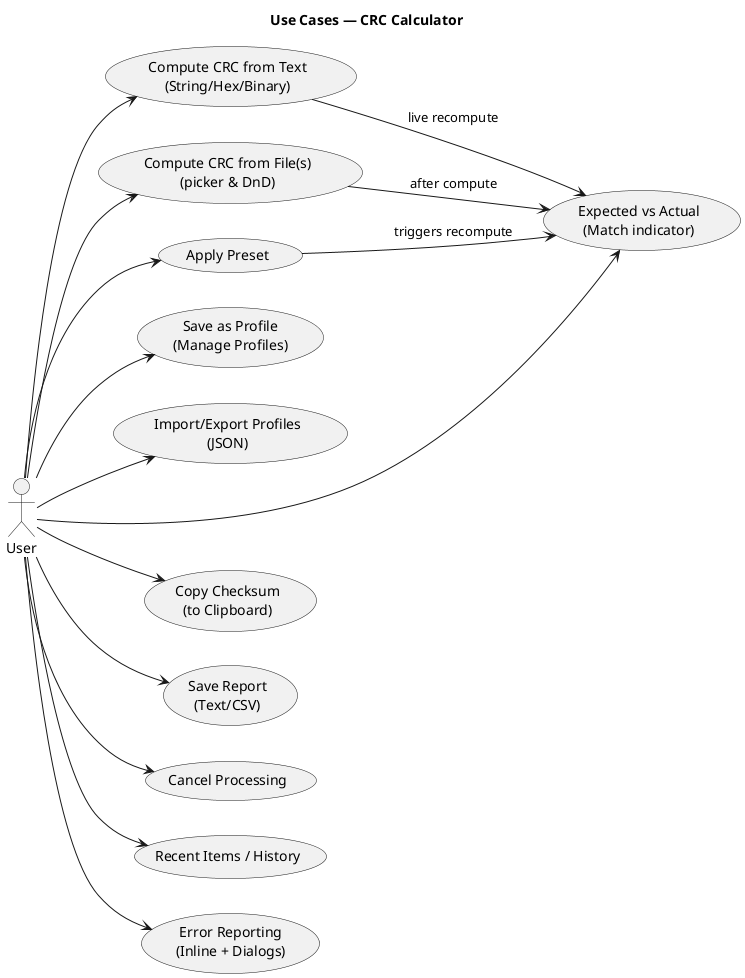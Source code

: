 @startuml UseCases
title Use Cases — CRC Calculator

left to right direction
skinparam shadowing false

actor User

usecase "Compute CRC from Text\n(String/Hex/Binary)" as UC_Text
usecase "Compute CRC from File(s)\n(picker & DnD)" as UC_File
usecase "Apply Preset" as UC_Preset
usecase "Save as Profile\n(Manage Profiles)" as UC_Profile
usecase "Import/Export Profiles\n(JSON)" as UC_ProfileIO
usecase "Expected vs Actual\n(Match indicator)" as UC_Compare
usecase "Copy Checksum\n(to Clipboard)" as UC_Copy
usecase "Save Report\n(Text/CSV)" as UC_Report
usecase "Cancel Processing" as UC_Cancel
usecase "Recent Items / History" as UC_History
usecase "Error Reporting\n(Inline + Dialogs)" as UC_Error

User --> UC_Text
User --> UC_File
User --> UC_Preset
User --> UC_Profile
User --> UC_ProfileIO
User --> UC_Compare
User --> UC_Copy
User --> UC_Report
User --> UC_Cancel
User --> UC_History
User --> UC_Error

UC_Preset --> UC_Compare : triggers recompute
UC_Text --> UC_Compare : live recompute
UC_File --> UC_Compare : after compute

@enduml